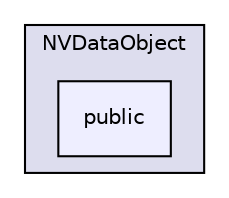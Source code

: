 digraph "public" {
  compound=true
  node [ fontsize="10", fontname="Helvetica"];
  edge [ labelfontsize="10", labelfontname="Helvetica"];
  subgraph clusterdir_edbd430c2387e0e7fb58928954133c48 {
    graph [ bgcolor="#ddddee", pencolor="black", label="NVDataObject" fontname="Helvetica", fontsize="10", URL="dir_edbd430c2387e0e7fb58928954133c48.html"]
  dir_b93751158aaae8b19006483b0018b4d4 [shape=box, label="public", style="filled", fillcolor="#eeeeff", pencolor="black", URL="dir_b93751158aaae8b19006483b0018b4d4.html"];
  }
}
